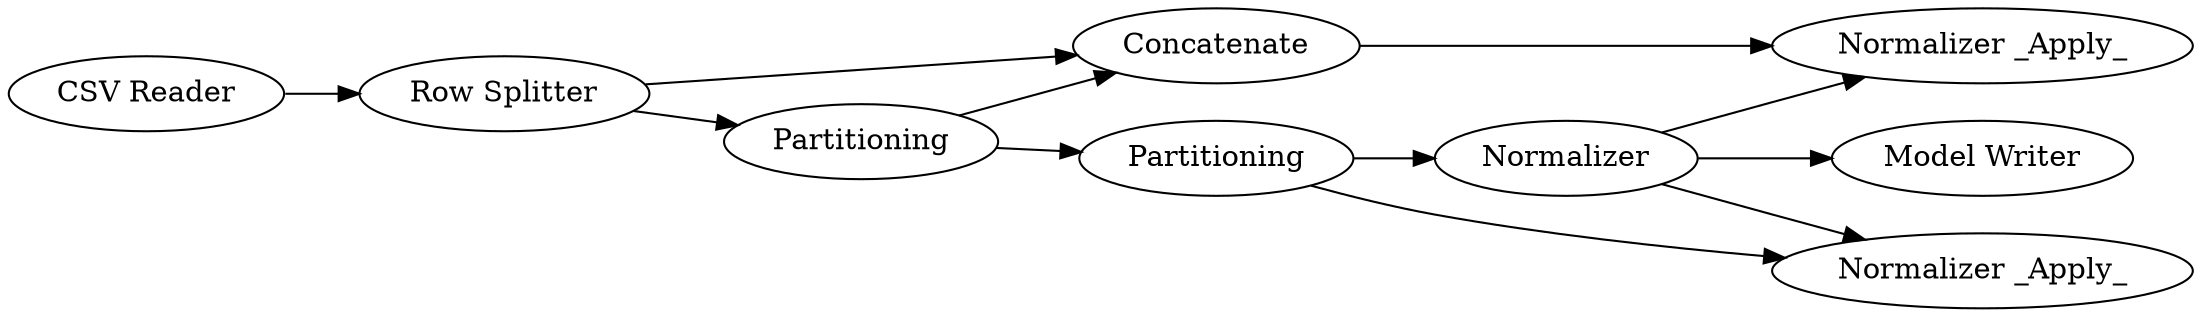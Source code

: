 digraph {
	3 [label="Row Splitter"]
	4 [label=Partitioning]
	5 [label=Concatenate]
	6 [label=Normalizer]
	86 [label="Normalizer _Apply_"]
	102 [label=Partitioning]
	112 [label="Normalizer _Apply_"]
	174 [label="Model Writer"]
	606 [label="CSV Reader"]
	3 -> 5
	3 -> 4
	4 -> 5
	4 -> 102
	5 -> 86
	6 -> 174
	6 -> 86
	6 -> 112
	102 -> 6
	102 -> 112
	606 -> 3
	rankdir=LR
}
